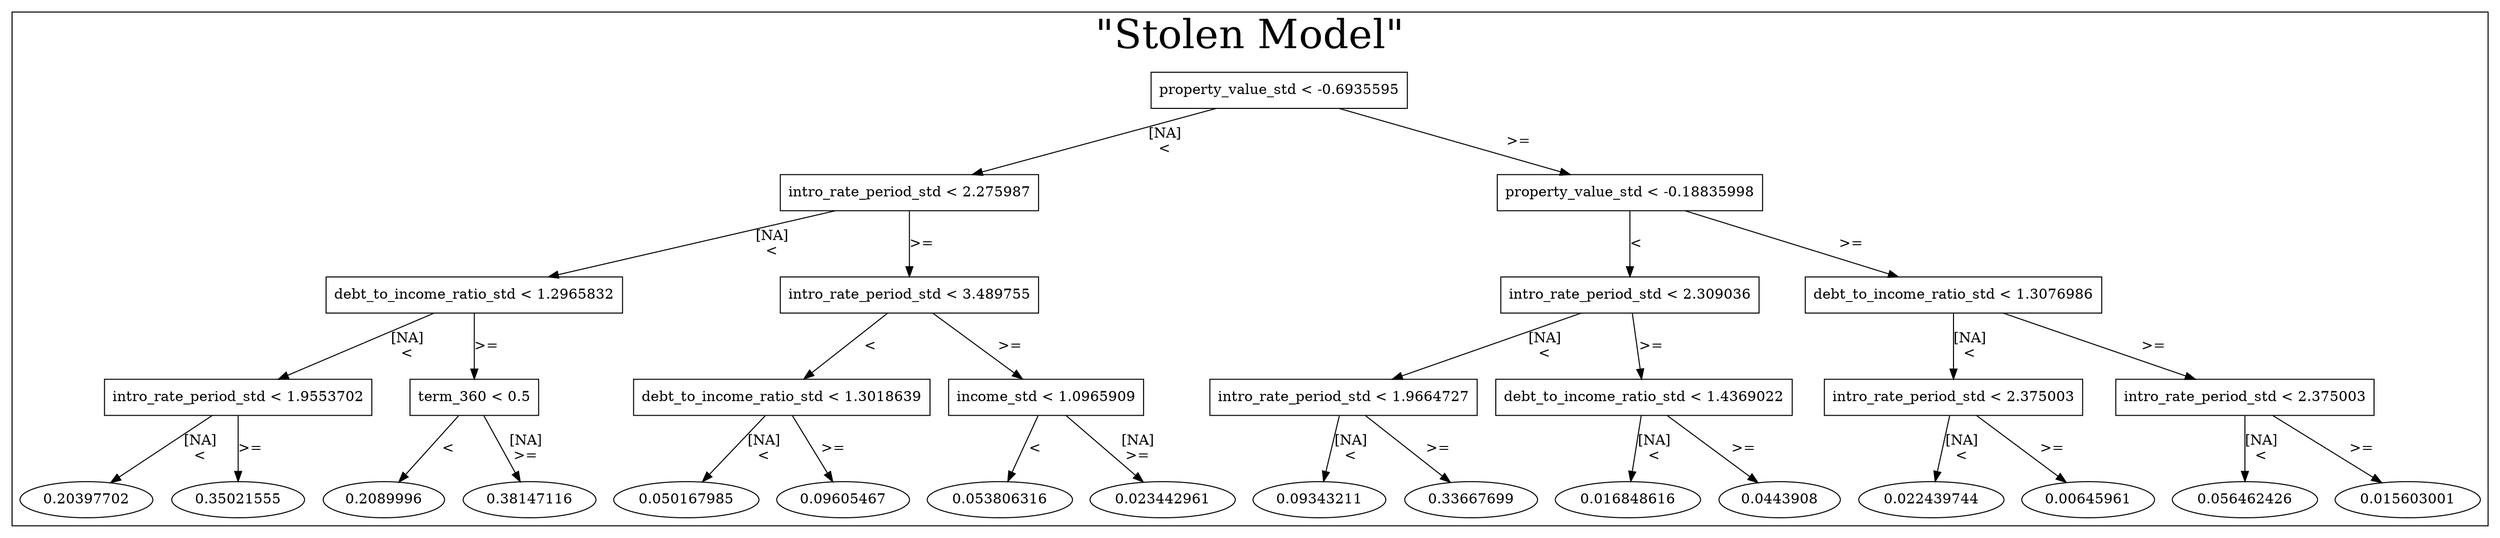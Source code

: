 /*
Generated by:
    http://https://github.com/h2oai/h2o-3/tree/master/h2o-genmodel/src/main/java/hex/genmodel/tools/PrintMojo.java
*/

/*
On a mac:

$ brew install graphviz
$ dot -Tpng file.gv -o file.png
$ open file.png
*/

digraph G {

subgraph cluster_0 {
/* Nodes */

/* Level 0 */
{
"SG_0_Node_0" [shape=box, fontsize=14, label="property_value_std < -0.6935595"]
}

/* Level 1 */
{
"SG_0_Node_1" [shape=box, fontsize=14, label="intro_rate_period_std < 2.275987"]
"SG_0_Node_2" [shape=box, fontsize=14, label="property_value_std < -0.18835998"]
}

/* Level 2 */
{
"SG_0_Node_3" [shape=box, fontsize=14, label="debt_to_income_ratio_std < 1.2965832"]
"SG_0_Node_4" [shape=box, fontsize=14, label="intro_rate_period_std < 3.489755"]
"SG_0_Node_5" [shape=box, fontsize=14, label="intro_rate_period_std < 2.309036"]
"SG_0_Node_6" [shape=box, fontsize=14, label="debt_to_income_ratio_std < 1.3076986"]
}

/* Level 3 */
{
"SG_0_Node_7" [shape=box, fontsize=14, label="intro_rate_period_std < 1.9553702"]
"SG_0_Node_8" [shape=box, fontsize=14, label="term_360 < 0.5"]
"SG_0_Node_9" [shape=box, fontsize=14, label="debt_to_income_ratio_std < 1.3018639"]
"SG_0_Node_10" [shape=box, fontsize=14, label="income_std < 1.0965909"]
"SG_0_Node_11" [shape=box, fontsize=14, label="intro_rate_period_std < 1.9664727"]
"SG_0_Node_12" [shape=box, fontsize=14, label="debt_to_income_ratio_std < 1.4369022"]
"SG_0_Node_13" [shape=box, fontsize=14, label="intro_rate_period_std < 2.375003"]
"SG_0_Node_14" [shape=box, fontsize=14, label="intro_rate_period_std < 2.375003"]
}

/* Level 4 */
{
"SG_0_Node_31" [fontsize=14, label="0.20397702"]
"SG_0_Node_32" [fontsize=14, label="0.35021555"]
"SG_0_Node_33" [fontsize=14, label="0.2089996"]
"SG_0_Node_34" [fontsize=14, label="0.38147116"]
"SG_0_Node_35" [fontsize=14, label="0.050167985"]
"SG_0_Node_36" [fontsize=14, label="0.09605467"]
"SG_0_Node_37" [fontsize=14, label="0.053806316"]
"SG_0_Node_38" [fontsize=14, label="0.023442961"]
"SG_0_Node_39" [fontsize=14, label="0.09343211"]
"SG_0_Node_40" [fontsize=14, label="0.33667699"]
"SG_0_Node_41" [fontsize=14, label="0.016848616"]
"SG_0_Node_42" [fontsize=14, label="0.0443908"]
"SG_0_Node_43" [fontsize=14, label="0.022439744"]
"SG_0_Node_44" [fontsize=14, label="0.00645961"]
"SG_0_Node_45" [fontsize=14, label="0.056462426"]
"SG_0_Node_46" [fontsize=14, label="0.015603001"]
}

/* Edges */
"SG_0_Node_0" -> "SG_0_Node_1" [fontsize=14, label="[NA]
<
"]
"SG_0_Node_0" -> "SG_0_Node_2" [fontsize=14, label=">=
"]
"SG_0_Node_2" -> "SG_0_Node_5" [fontsize=14, label="<
"]
"SG_0_Node_2" -> "SG_0_Node_6" [fontsize=14, label=">=
"]
"SG_0_Node_6" -> "SG_0_Node_13" [fontsize=14, label="[NA]
<
"]
"SG_0_Node_6" -> "SG_0_Node_14" [fontsize=14, label=">=
"]
"SG_0_Node_14" -> "SG_0_Node_45" [fontsize=14, label="[NA]
<
"]
"SG_0_Node_14" -> "SG_0_Node_46" [fontsize=14, label=">=
"]
"SG_0_Node_13" -> "SG_0_Node_43" [fontsize=14, label="[NA]
<
"]
"SG_0_Node_13" -> "SG_0_Node_44" [fontsize=14, label=">=
"]
"SG_0_Node_5" -> "SG_0_Node_11" [fontsize=14, label="[NA]
<
"]
"SG_0_Node_5" -> "SG_0_Node_12" [fontsize=14, label=">=
"]
"SG_0_Node_12" -> "SG_0_Node_41" [fontsize=14, label="[NA]
<
"]
"SG_0_Node_12" -> "SG_0_Node_42" [fontsize=14, label=">=
"]
"SG_0_Node_11" -> "SG_0_Node_39" [fontsize=14, label="[NA]
<
"]
"SG_0_Node_11" -> "SG_0_Node_40" [fontsize=14, label=">=
"]
"SG_0_Node_1" -> "SG_0_Node_3" [fontsize=14, label="[NA]
<
"]
"SG_0_Node_1" -> "SG_0_Node_4" [fontsize=14, label=">=
"]
"SG_0_Node_4" -> "SG_0_Node_9" [fontsize=14, label="<
"]
"SG_0_Node_4" -> "SG_0_Node_10" [fontsize=14, label=">=
"]
"SG_0_Node_10" -> "SG_0_Node_37" [fontsize=14, label="<
"]
"SG_0_Node_10" -> "SG_0_Node_38" [fontsize=14, label="[NA]
>=
"]
"SG_0_Node_9" -> "SG_0_Node_35" [fontsize=14, label="[NA]
<
"]
"SG_0_Node_9" -> "SG_0_Node_36" [fontsize=14, label=">=
"]
"SG_0_Node_3" -> "SG_0_Node_7" [fontsize=14, label="[NA]
<
"]
"SG_0_Node_3" -> "SG_0_Node_8" [fontsize=14, label=">=
"]
"SG_0_Node_8" -> "SG_0_Node_33" [fontsize=14, label="<
"]
"SG_0_Node_8" -> "SG_0_Node_34" [fontsize=14, label="[NA]
>=
"]
"SG_0_Node_7" -> "SG_0_Node_31" [fontsize=14, label="[NA]
<
"]
"SG_0_Node_7" -> "SG_0_Node_32" [fontsize=14, label=">=
"]

fontsize=40
label="\"Stolen Model\""
}

}

